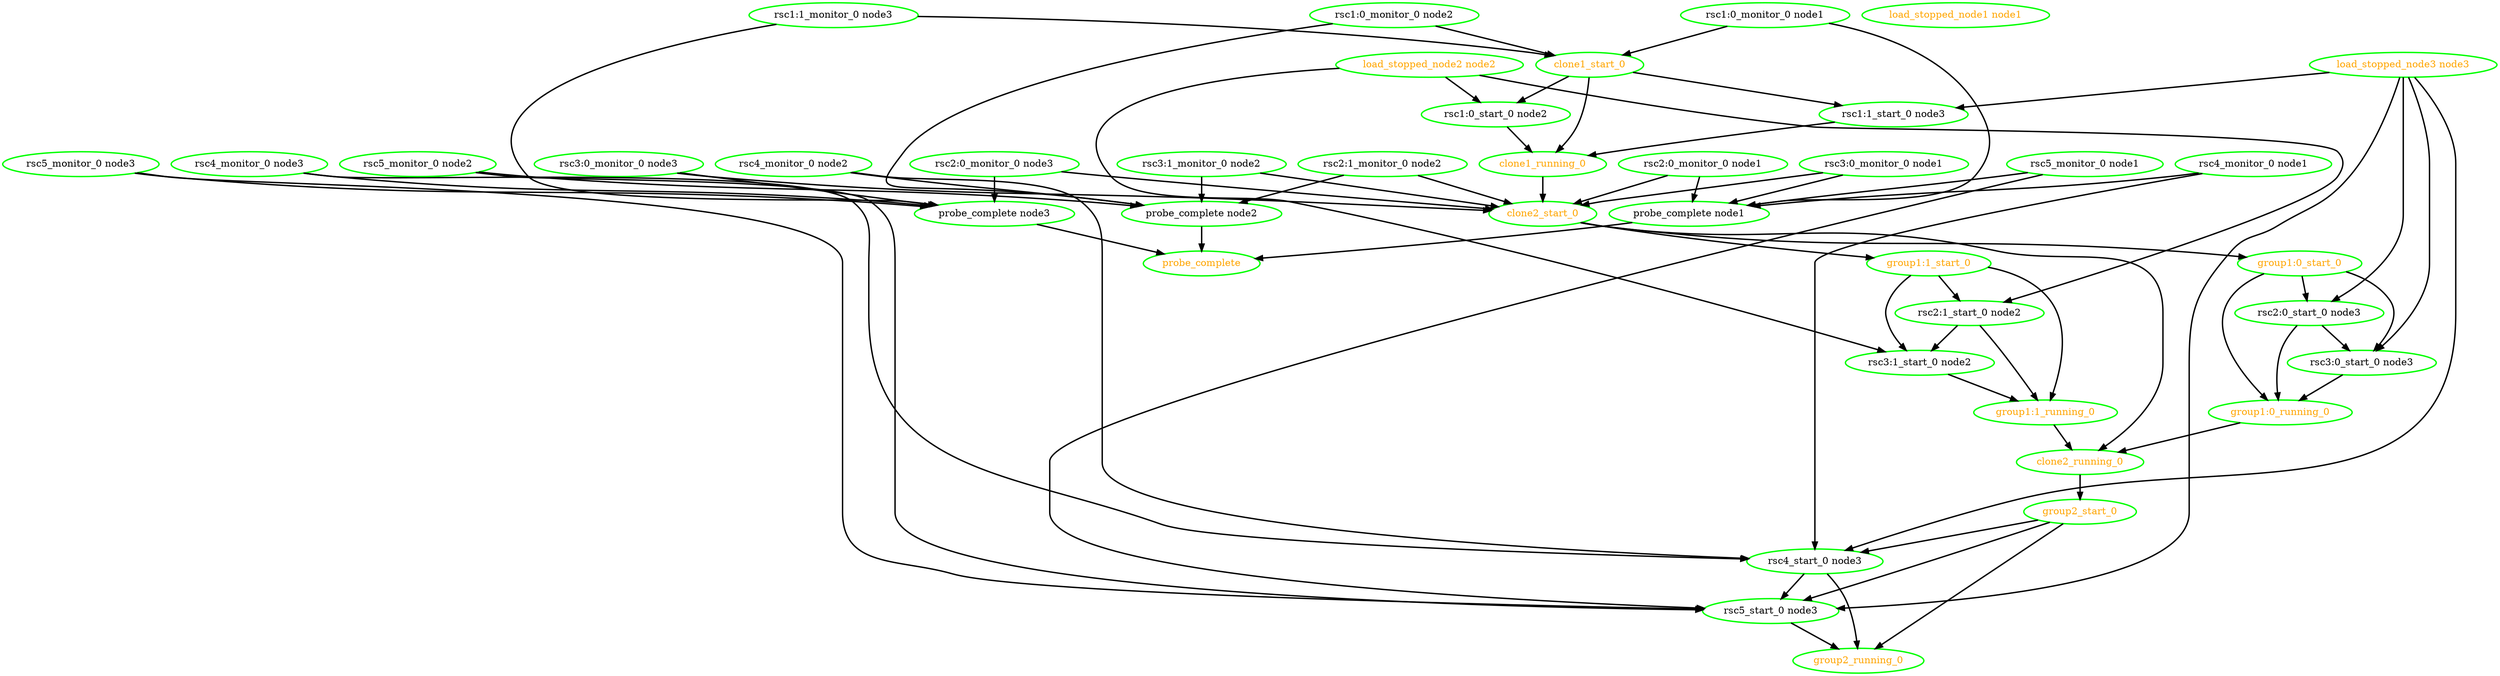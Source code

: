 digraph "g" {
"clone1_running_0" -> "clone2_start_0" [ style = bold]
"clone1_running_0" [ style=bold color="green" fontcolor="orange"]
"clone1_start_0" -> "clone1_running_0" [ style = bold]
"clone1_start_0" -> "rsc1:0_start_0 node2" [ style = bold]
"clone1_start_0" -> "rsc1:1_start_0 node3" [ style = bold]
"clone1_start_0" [ style=bold color="green" fontcolor="orange"]
"clone2_running_0" -> "group2_start_0" [ style = bold]
"clone2_running_0" [ style=bold color="green" fontcolor="orange"]
"clone2_start_0" -> "clone2_running_0" [ style = bold]
"clone2_start_0" -> "group1:0_start_0" [ style = bold]
"clone2_start_0" -> "group1:1_start_0" [ style = bold]
"clone2_start_0" [ style=bold color="green" fontcolor="orange"]
"group1:0_running_0" -> "clone2_running_0" [ style = bold]
"group1:0_running_0" [ style=bold color="green" fontcolor="orange"]
"group1:0_start_0" -> "group1:0_running_0" [ style = bold]
"group1:0_start_0" -> "rsc2:0_start_0 node3" [ style = bold]
"group1:0_start_0" -> "rsc3:0_start_0 node3" [ style = bold]
"group1:0_start_0" [ style=bold color="green" fontcolor="orange"]
"group1:1_running_0" -> "clone2_running_0" [ style = bold]
"group1:1_running_0" [ style=bold color="green" fontcolor="orange"]
"group1:1_start_0" -> "group1:1_running_0" [ style = bold]
"group1:1_start_0" -> "rsc2:1_start_0 node2" [ style = bold]
"group1:1_start_0" -> "rsc3:1_start_0 node2" [ style = bold]
"group1:1_start_0" [ style=bold color="green" fontcolor="orange"]
"group2_running_0" [ style=bold color="green" fontcolor="orange"]
"group2_start_0" -> "group2_running_0" [ style = bold]
"group2_start_0" -> "rsc4_start_0 node3" [ style = bold]
"group2_start_0" -> "rsc5_start_0 node3" [ style = bold]
"group2_start_0" [ style=bold color="green" fontcolor="orange"]
"load_stopped_node1 node1" [ style=bold color="green" fontcolor="orange"]
"load_stopped_node2 node2" -> "rsc1:0_start_0 node2" [ style = bold]
"load_stopped_node2 node2" -> "rsc2:1_start_0 node2" [ style = bold]
"load_stopped_node2 node2" -> "rsc3:1_start_0 node2" [ style = bold]
"load_stopped_node2 node2" [ style=bold color="green" fontcolor="orange"]
"load_stopped_node3 node3" -> "rsc1:1_start_0 node3" [ style = bold]
"load_stopped_node3 node3" -> "rsc2:0_start_0 node3" [ style = bold]
"load_stopped_node3 node3" -> "rsc3:0_start_0 node3" [ style = bold]
"load_stopped_node3 node3" -> "rsc4_start_0 node3" [ style = bold]
"load_stopped_node3 node3" -> "rsc5_start_0 node3" [ style = bold]
"load_stopped_node3 node3" [ style=bold color="green" fontcolor="orange"]
"probe_complete node1" -> "probe_complete" [ style = bold]
"probe_complete node1" [ style=bold color="green" fontcolor="black"]
"probe_complete node2" -> "probe_complete" [ style = bold]
"probe_complete node2" [ style=bold color="green" fontcolor="black"]
"probe_complete node3" -> "probe_complete" [ style = bold]
"probe_complete node3" [ style=bold color="green" fontcolor="black"]
"probe_complete" [ style=bold color="green" fontcolor="orange"]
"rsc1:0_monitor_0 node1" -> "clone1_start_0" [ style = bold]
"rsc1:0_monitor_0 node1" -> "probe_complete node1" [ style = bold]
"rsc1:0_monitor_0 node1" [ style=bold color="green" fontcolor="black"]
"rsc1:0_monitor_0 node2" -> "clone1_start_0" [ style = bold]
"rsc1:0_monitor_0 node2" -> "probe_complete node2" [ style = bold]
"rsc1:0_monitor_0 node2" [ style=bold color="green" fontcolor="black"]
"rsc1:0_start_0 node2" -> "clone1_running_0" [ style = bold]
"rsc1:0_start_0 node2" [ style=bold color="green" fontcolor="black"]
"rsc1:1_monitor_0 node3" -> "clone1_start_0" [ style = bold]
"rsc1:1_monitor_0 node3" -> "probe_complete node3" [ style = bold]
"rsc1:1_monitor_0 node3" [ style=bold color="green" fontcolor="black"]
"rsc1:1_start_0 node3" -> "clone1_running_0" [ style = bold]
"rsc1:1_start_0 node3" [ style=bold color="green" fontcolor="black"]
"rsc2:0_monitor_0 node1" -> "clone2_start_0" [ style = bold]
"rsc2:0_monitor_0 node1" -> "probe_complete node1" [ style = bold]
"rsc2:0_monitor_0 node1" [ style=bold color="green" fontcolor="black"]
"rsc2:0_monitor_0 node3" -> "clone2_start_0" [ style = bold]
"rsc2:0_monitor_0 node3" -> "probe_complete node3" [ style = bold]
"rsc2:0_monitor_0 node3" [ style=bold color="green" fontcolor="black"]
"rsc2:0_start_0 node3" -> "group1:0_running_0" [ style = bold]
"rsc2:0_start_0 node3" -> "rsc3:0_start_0 node3" [ style = bold]
"rsc2:0_start_0 node3" [ style=bold color="green" fontcolor="black"]
"rsc2:1_monitor_0 node2" -> "clone2_start_0" [ style = bold]
"rsc2:1_monitor_0 node2" -> "probe_complete node2" [ style = bold]
"rsc2:1_monitor_0 node2" [ style=bold color="green" fontcolor="black"]
"rsc2:1_start_0 node2" -> "group1:1_running_0" [ style = bold]
"rsc2:1_start_0 node2" -> "rsc3:1_start_0 node2" [ style = bold]
"rsc2:1_start_0 node2" [ style=bold color="green" fontcolor="black"]
"rsc3:0_monitor_0 node1" -> "clone2_start_0" [ style = bold]
"rsc3:0_monitor_0 node1" -> "probe_complete node1" [ style = bold]
"rsc3:0_monitor_0 node1" [ style=bold color="green" fontcolor="black"]
"rsc3:0_monitor_0 node3" -> "clone2_start_0" [ style = bold]
"rsc3:0_monitor_0 node3" -> "probe_complete node3" [ style = bold]
"rsc3:0_monitor_0 node3" [ style=bold color="green" fontcolor="black"]
"rsc3:0_start_0 node3" -> "group1:0_running_0" [ style = bold]
"rsc3:0_start_0 node3" [ style=bold color="green" fontcolor="black"]
"rsc3:1_monitor_0 node2" -> "clone2_start_0" [ style = bold]
"rsc3:1_monitor_0 node2" -> "probe_complete node2" [ style = bold]
"rsc3:1_monitor_0 node2" [ style=bold color="green" fontcolor="black"]
"rsc3:1_start_0 node2" -> "group1:1_running_0" [ style = bold]
"rsc3:1_start_0 node2" [ style=bold color="green" fontcolor="black"]
"rsc4_monitor_0 node1" -> "probe_complete node1" [ style = bold]
"rsc4_monitor_0 node1" -> "rsc4_start_0 node3" [ style = bold]
"rsc4_monitor_0 node1" [ style=bold color="green" fontcolor="black"]
"rsc4_monitor_0 node2" -> "probe_complete node2" [ style = bold]
"rsc4_monitor_0 node2" -> "rsc4_start_0 node3" [ style = bold]
"rsc4_monitor_0 node2" [ style=bold color="green" fontcolor="black"]
"rsc4_monitor_0 node3" -> "probe_complete node3" [ style = bold]
"rsc4_monitor_0 node3" -> "rsc4_start_0 node3" [ style = bold]
"rsc4_monitor_0 node3" [ style=bold color="green" fontcolor="black"]
"rsc4_start_0 node3" -> "group2_running_0" [ style = bold]
"rsc4_start_0 node3" -> "rsc5_start_0 node3" [ style = bold]
"rsc4_start_0 node3" [ style=bold color="green" fontcolor="black"]
"rsc5_monitor_0 node1" -> "probe_complete node1" [ style = bold]
"rsc5_monitor_0 node1" -> "rsc5_start_0 node3" [ style = bold]
"rsc5_monitor_0 node1" [ style=bold color="green" fontcolor="black"]
"rsc5_monitor_0 node2" -> "probe_complete node2" [ style = bold]
"rsc5_monitor_0 node2" -> "rsc5_start_0 node3" [ style = bold]
"rsc5_monitor_0 node2" [ style=bold color="green" fontcolor="black"]
"rsc5_monitor_0 node3" -> "probe_complete node3" [ style = bold]
"rsc5_monitor_0 node3" -> "rsc5_start_0 node3" [ style = bold]
"rsc5_monitor_0 node3" [ style=bold color="green" fontcolor="black"]
"rsc5_start_0 node3" -> "group2_running_0" [ style = bold]
"rsc5_start_0 node3" [ style=bold color="green" fontcolor="black"]
}
